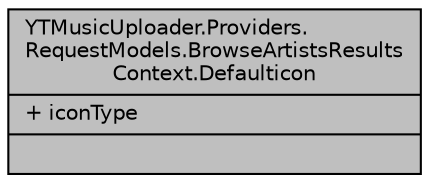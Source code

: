 digraph "YTMusicUploader.Providers.RequestModels.BrowseArtistsResultsContext.Defaulticon"
{
 // LATEX_PDF_SIZE
  edge [fontname="Helvetica",fontsize="10",labelfontname="Helvetica",labelfontsize="10"];
  node [fontname="Helvetica",fontsize="10",shape=record];
  Node1 [label="{YTMusicUploader.Providers.\lRequestModels.BrowseArtistsResults\lContext.Defaulticon\n|+ iconType\l|}",height=0.2,width=0.4,color="black", fillcolor="grey75", style="filled", fontcolor="black",tooltip=" "];
}
